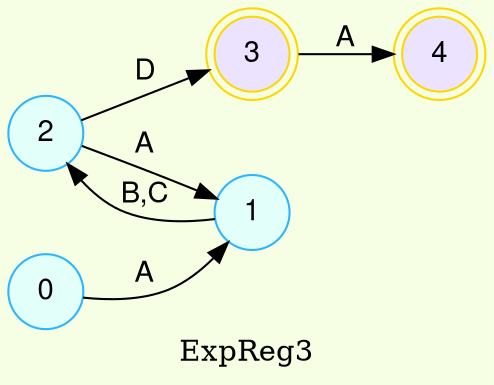 digraph finite_state_machine {
	bgcolor = "#F6FFE3"
	node [fontname="Helvetica,Arial,sans-serif" ]
	edge [fontname="Helvetica,Arial,sans-serif"]
	rankdir=LR;
	node [shape = doublecircle, color = gold fillcolor="#EBE3FF" style =filled];3,4;
	node [shape = circle, color = "#2CB5FF" fillcolor="#E3FFFA" style =filled];

0->1[label = "A"];
1->2[label = "B,C"];
2->1[label = "A"];
2->3[label = "D"];
3->4[label = "A"];
label= ExpReg3}